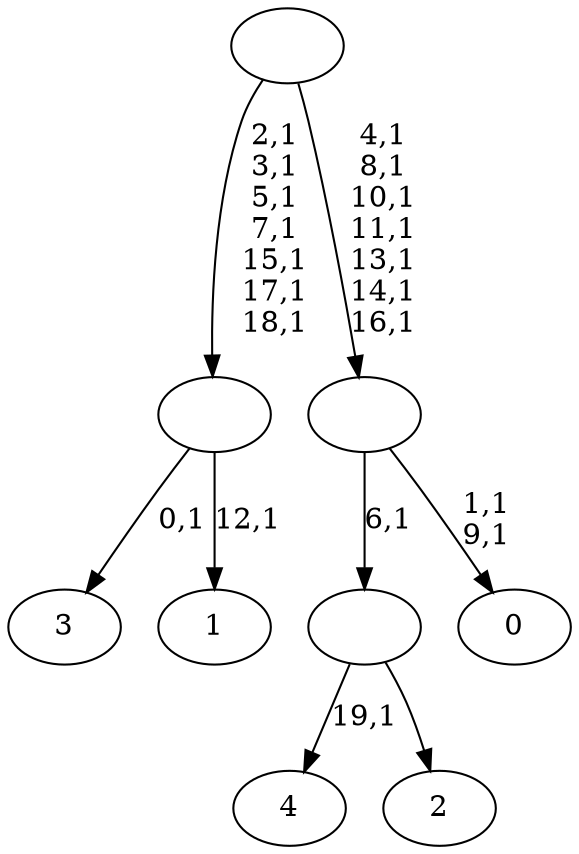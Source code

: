 digraph T {
	25 [label="4"]
	23 [label="3"]
	21 [label="2"]
	20 [label=""]
	19 [label="1"]
	17 [label=""]
	10 [label="0"]
	7 [label=""]
	0 [label=""]
	20 -> 25 [label="19,1"]
	20 -> 21 [label=""]
	17 -> 19 [label="12,1"]
	17 -> 23 [label="0,1"]
	7 -> 10 [label="1,1\n9,1"]
	7 -> 20 [label="6,1"]
	0 -> 7 [label="4,1\n8,1\n10,1\n11,1\n13,1\n14,1\n16,1"]
	0 -> 17 [label="2,1\n3,1\n5,1\n7,1\n15,1\n17,1\n18,1"]
}
